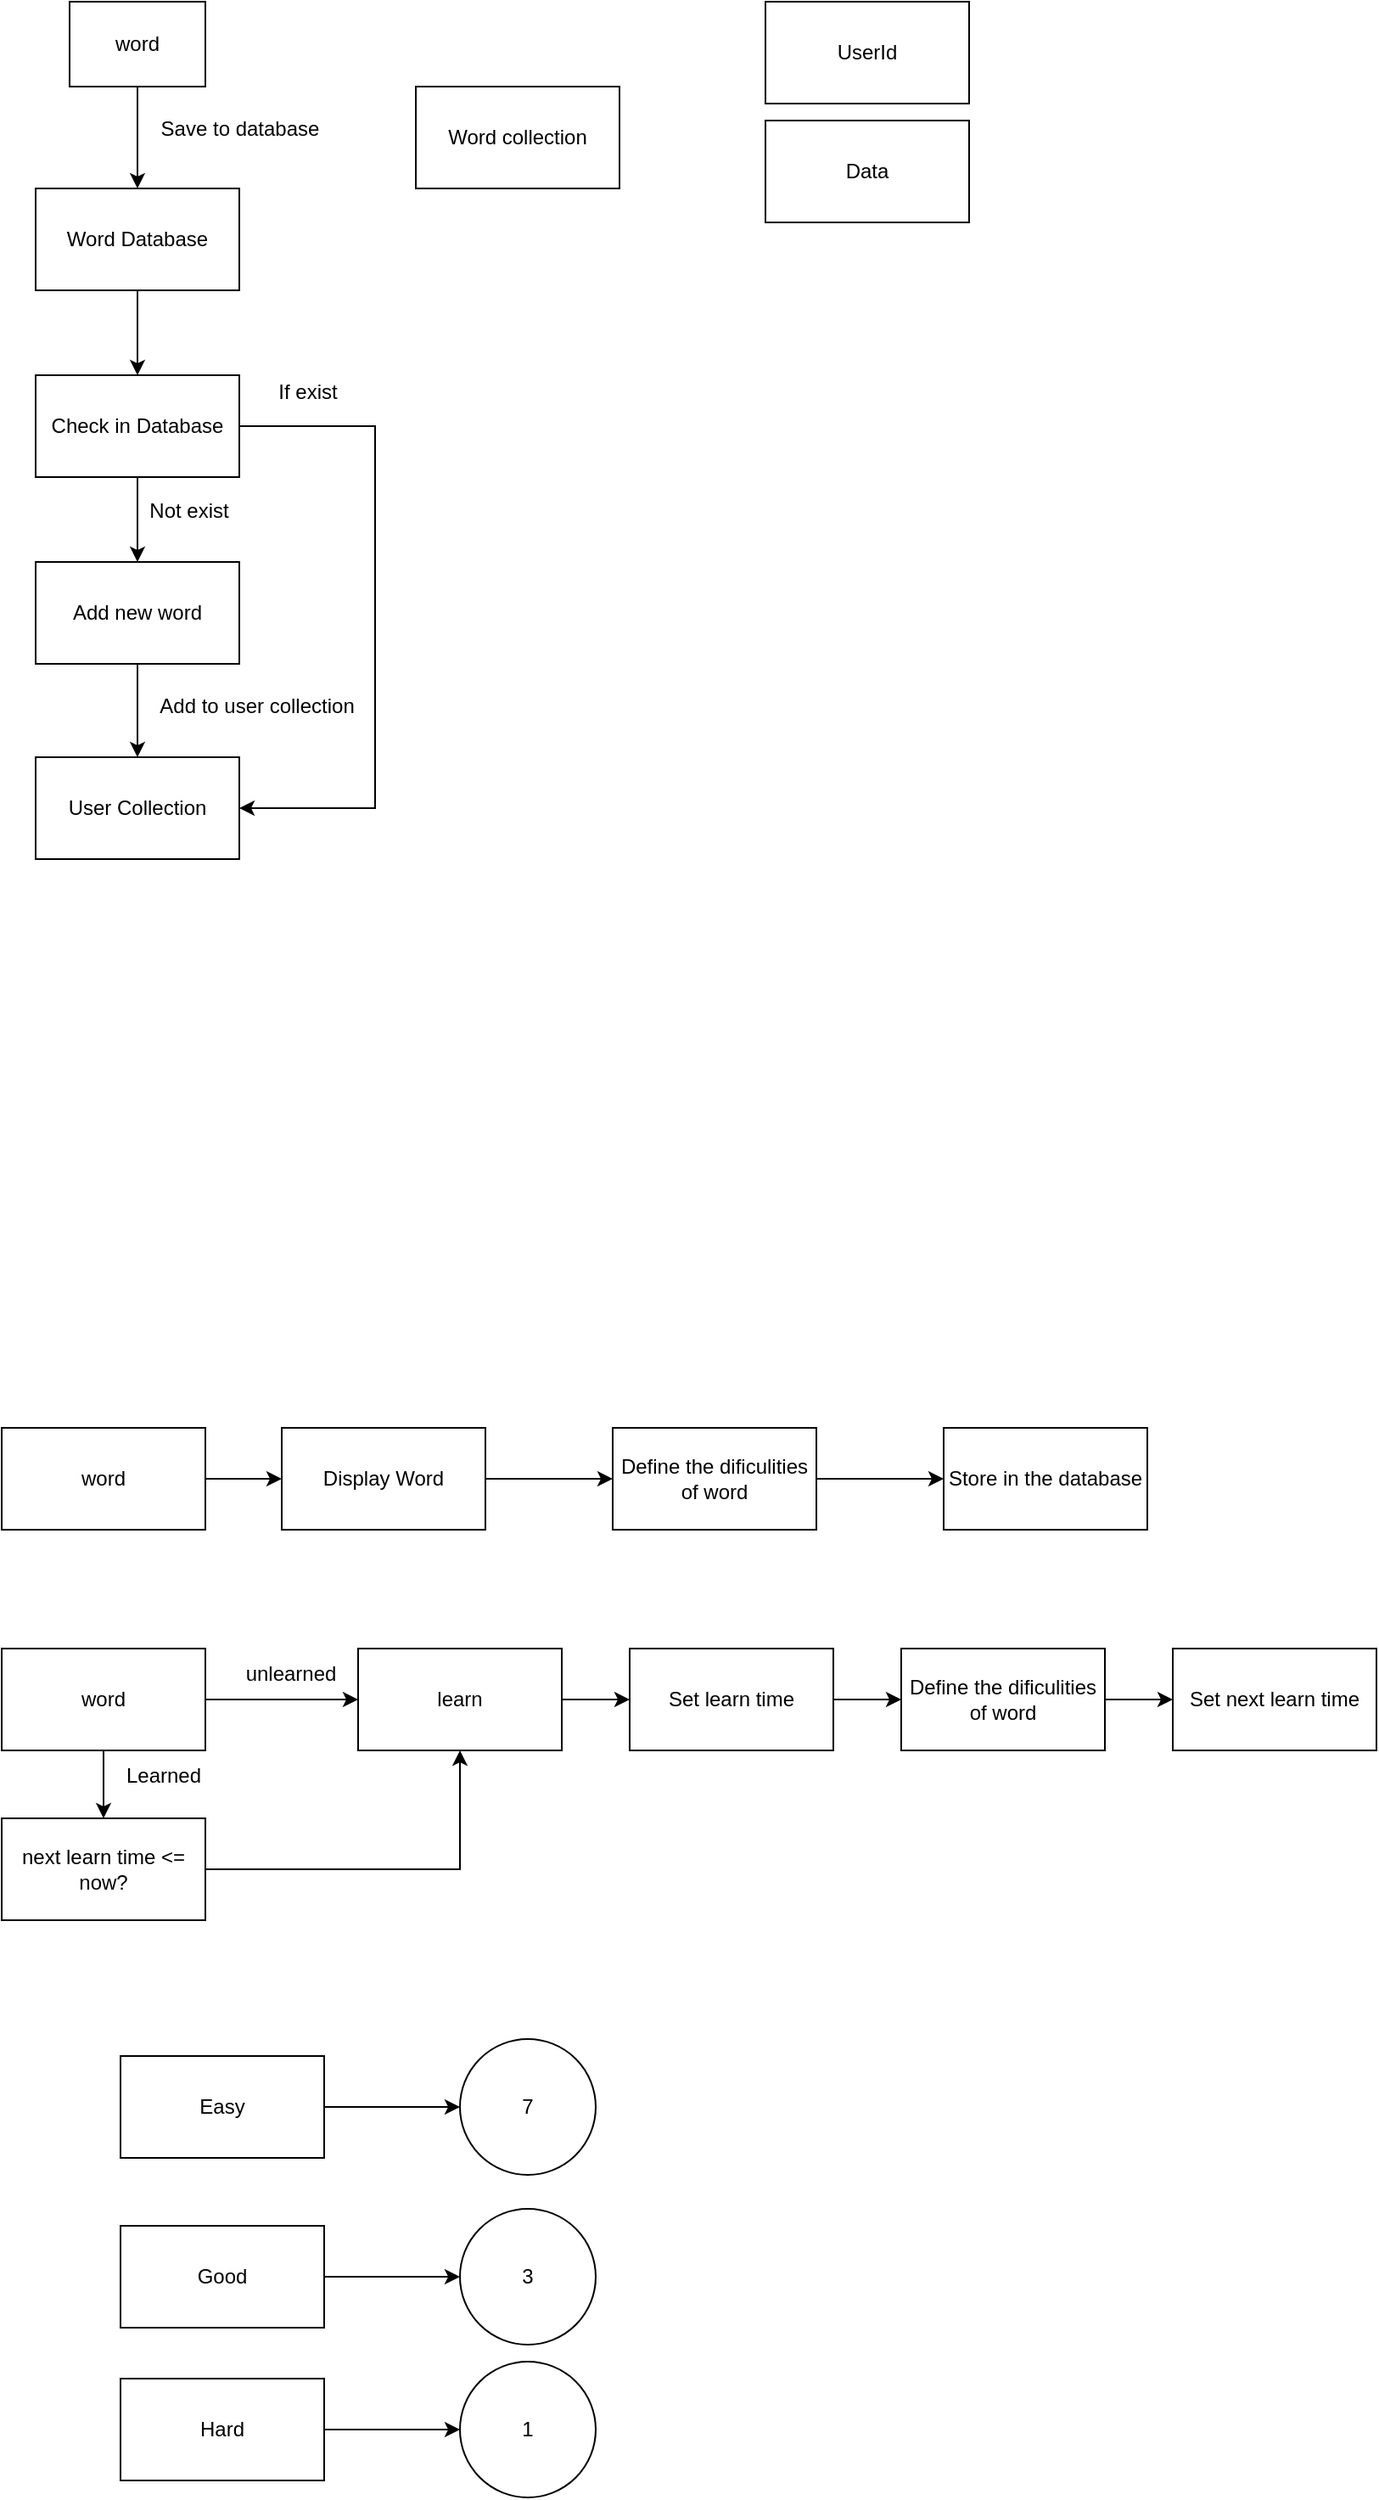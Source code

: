 <mxfile version="22.0.8" type="github" pages="4">
  <diagram name="Page-1" id="_IsQatfWnGMrp2kWF2f4">
    <mxGraphModel dx="1290" dy="574" grid="1" gridSize="10" guides="1" tooltips="1" connect="1" arrows="1" fold="1" page="1" pageScale="1" pageWidth="1169" pageHeight="827" math="0" shadow="0">
      <root>
        <mxCell id="0" />
        <mxCell id="1" parent="0" />
        <mxCell id="2_WCYK2gSx-UBwhWo8dz-3" style="edgeStyle=orthogonalEdgeStyle;rounded=0;orthogonalLoop=1;jettySize=auto;html=1;entryX=0.5;entryY=0;entryDx=0;entryDy=0;" parent="1" source="2_WCYK2gSx-UBwhWo8dz-1" target="2_WCYK2gSx-UBwhWo8dz-2" edge="1">
          <mxGeometry relative="1" as="geometry" />
        </mxCell>
        <mxCell id="2_WCYK2gSx-UBwhWo8dz-1" value="word" style="whiteSpace=wrap;html=1;" parent="1" vertex="1">
          <mxGeometry x="90" y="10" width="80" height="50" as="geometry" />
        </mxCell>
        <mxCell id="2_WCYK2gSx-UBwhWo8dz-11" style="edgeStyle=orthogonalEdgeStyle;rounded=0;orthogonalLoop=1;jettySize=auto;html=1;" parent="1" source="2_WCYK2gSx-UBwhWo8dz-2" target="2_WCYK2gSx-UBwhWo8dz-10" edge="1">
          <mxGeometry relative="1" as="geometry" />
        </mxCell>
        <mxCell id="2_WCYK2gSx-UBwhWo8dz-2" value="Word Database" style="whiteSpace=wrap;html=1;" parent="1" vertex="1">
          <mxGeometry x="70" y="120" width="120" height="60" as="geometry" />
        </mxCell>
        <mxCell id="2_WCYK2gSx-UBwhWo8dz-4" value="Save to database" style="text;html=1;align=center;verticalAlign=middle;resizable=0;points=[];autosize=1;strokeColor=none;fillColor=none;" parent="1" vertex="1">
          <mxGeometry x="130" y="70" width="120" height="30" as="geometry" />
        </mxCell>
        <mxCell id="2_WCYK2gSx-UBwhWo8dz-7" value="User Collection" style="whiteSpace=wrap;html=1;" parent="1" vertex="1">
          <mxGeometry x="70" y="455" width="120" height="60" as="geometry" />
        </mxCell>
        <mxCell id="2_WCYK2gSx-UBwhWo8dz-9" value="Add to user collection" style="text;html=1;align=center;verticalAlign=middle;resizable=0;points=[];autosize=1;strokeColor=none;fillColor=none;" parent="1" vertex="1">
          <mxGeometry x="130" y="410" width="140" height="30" as="geometry" />
        </mxCell>
        <mxCell id="2_WCYK2gSx-UBwhWo8dz-13" style="edgeStyle=orthogonalEdgeStyle;rounded=0;orthogonalLoop=1;jettySize=auto;html=1;" parent="1" source="2_WCYK2gSx-UBwhWo8dz-10" target="2_WCYK2gSx-UBwhWo8dz-12" edge="1">
          <mxGeometry relative="1" as="geometry" />
        </mxCell>
        <mxCell id="2_WCYK2gSx-UBwhWo8dz-15" style="edgeStyle=orthogonalEdgeStyle;rounded=0;orthogonalLoop=1;jettySize=auto;html=1;entryX=1;entryY=0.5;entryDx=0;entryDy=0;" parent="1" source="2_WCYK2gSx-UBwhWo8dz-10" target="2_WCYK2gSx-UBwhWo8dz-7" edge="1">
          <mxGeometry relative="1" as="geometry">
            <Array as="points">
              <mxPoint x="270" y="260" />
              <mxPoint x="270" y="485" />
            </Array>
          </mxGeometry>
        </mxCell>
        <mxCell id="2_WCYK2gSx-UBwhWo8dz-10" value="Check in Database" style="whiteSpace=wrap;html=1;" parent="1" vertex="1">
          <mxGeometry x="70" y="230" width="120" height="60" as="geometry" />
        </mxCell>
        <mxCell id="2_WCYK2gSx-UBwhWo8dz-14" style="edgeStyle=orthogonalEdgeStyle;rounded=0;orthogonalLoop=1;jettySize=auto;html=1;entryX=0.5;entryY=0;entryDx=0;entryDy=0;" parent="1" source="2_WCYK2gSx-UBwhWo8dz-12" target="2_WCYK2gSx-UBwhWo8dz-7" edge="1">
          <mxGeometry relative="1" as="geometry" />
        </mxCell>
        <mxCell id="2_WCYK2gSx-UBwhWo8dz-12" value="Add new word" style="whiteSpace=wrap;html=1;" parent="1" vertex="1">
          <mxGeometry x="70" y="340" width="120" height="60" as="geometry" />
        </mxCell>
        <mxCell id="2_WCYK2gSx-UBwhWo8dz-16" value="If exist" style="text;html=1;align=center;verticalAlign=middle;resizable=0;points=[];autosize=1;strokeColor=none;fillColor=none;" parent="1" vertex="1">
          <mxGeometry x="200" y="225" width="60" height="30" as="geometry" />
        </mxCell>
        <mxCell id="2_WCYK2gSx-UBwhWo8dz-17" value="Not exist" style="text;html=1;align=center;verticalAlign=middle;resizable=0;points=[];autosize=1;strokeColor=none;fillColor=none;" parent="1" vertex="1">
          <mxGeometry x="125" y="295" width="70" height="30" as="geometry" />
        </mxCell>
        <mxCell id="dqyHKI3BIf_3yYYBJ69w-1" value="Word collection" style="whiteSpace=wrap;html=1;" parent="1" vertex="1">
          <mxGeometry x="294" y="60" width="120" height="60" as="geometry" />
        </mxCell>
        <mxCell id="dqyHKI3BIf_3yYYBJ69w-2" value="UserId" style="whiteSpace=wrap;html=1;" parent="1" vertex="1">
          <mxGeometry x="500" y="10" width="120" height="60" as="geometry" />
        </mxCell>
        <mxCell id="dqyHKI3BIf_3yYYBJ69w-3" value="Data" style="whiteSpace=wrap;html=1;" parent="1" vertex="1">
          <mxGeometry x="500" y="80" width="120" height="60" as="geometry" />
        </mxCell>
        <mxCell id="7-ymFJoLidPNNKd2zizk-26" style="edgeStyle=orthogonalEdgeStyle;rounded=0;orthogonalLoop=1;jettySize=auto;html=1;entryX=0;entryY=0.5;entryDx=0;entryDy=0;" parent="1" source="7-ymFJoLidPNNKd2zizk-1" target="7-ymFJoLidPNNKd2zizk-2" edge="1">
          <mxGeometry relative="1" as="geometry" />
        </mxCell>
        <mxCell id="7-ymFJoLidPNNKd2zizk-1" value="Display Word" style="whiteSpace=wrap;html=1;" parent="1" vertex="1">
          <mxGeometry x="215" y="850" width="120" height="60" as="geometry" />
        </mxCell>
        <mxCell id="7-ymFJoLidPNNKd2zizk-27" style="edgeStyle=orthogonalEdgeStyle;rounded=0;orthogonalLoop=1;jettySize=auto;html=1;entryX=0;entryY=0.5;entryDx=0;entryDy=0;" parent="1" source="7-ymFJoLidPNNKd2zizk-2" target="7-ymFJoLidPNNKd2zizk-5" edge="1">
          <mxGeometry relative="1" as="geometry" />
        </mxCell>
        <mxCell id="7-ymFJoLidPNNKd2zizk-2" value="Define the dificulities of word" style="whiteSpace=wrap;html=1;" parent="1" vertex="1">
          <mxGeometry x="410" y="850" width="120" height="60" as="geometry" />
        </mxCell>
        <mxCell id="7-ymFJoLidPNNKd2zizk-5" value="Store in the database" style="whiteSpace=wrap;html=1;" parent="1" vertex="1">
          <mxGeometry x="605" y="850" width="120" height="60" as="geometry" />
        </mxCell>
        <mxCell id="7-ymFJoLidPNNKd2zizk-12" style="edgeStyle=orthogonalEdgeStyle;rounded=0;orthogonalLoop=1;jettySize=auto;html=1;" parent="1" source="7-ymFJoLidPNNKd2zizk-7" target="7-ymFJoLidPNNKd2zizk-8" edge="1">
          <mxGeometry relative="1" as="geometry" />
        </mxCell>
        <mxCell id="7-ymFJoLidPNNKd2zizk-21" style="edgeStyle=orthogonalEdgeStyle;rounded=0;orthogonalLoop=1;jettySize=auto;html=1;entryX=0.5;entryY=0;entryDx=0;entryDy=0;" parent="1" source="7-ymFJoLidPNNKd2zizk-7" target="7-ymFJoLidPNNKd2zizk-20" edge="1">
          <mxGeometry relative="1" as="geometry" />
        </mxCell>
        <mxCell id="7-ymFJoLidPNNKd2zizk-7" value="word" style="whiteSpace=wrap;html=1;" parent="1" vertex="1">
          <mxGeometry x="50" y="980" width="120" height="60" as="geometry" />
        </mxCell>
        <mxCell id="7-ymFJoLidPNNKd2zizk-11" style="edgeStyle=orthogonalEdgeStyle;rounded=0;orthogonalLoop=1;jettySize=auto;html=1;entryX=0;entryY=0.5;entryDx=0;entryDy=0;" parent="1" source="7-ymFJoLidPNNKd2zizk-8" target="7-ymFJoLidPNNKd2zizk-9" edge="1">
          <mxGeometry relative="1" as="geometry" />
        </mxCell>
        <mxCell id="7-ymFJoLidPNNKd2zizk-8" value="learn" style="whiteSpace=wrap;html=1;" parent="1" vertex="1">
          <mxGeometry x="260" y="980" width="120" height="60" as="geometry" />
        </mxCell>
        <mxCell id="7-ymFJoLidPNNKd2zizk-14" style="edgeStyle=orthogonalEdgeStyle;rounded=0;orthogonalLoop=1;jettySize=auto;html=1;entryX=0;entryY=0.5;entryDx=0;entryDy=0;" parent="1" source="7-ymFJoLidPNNKd2zizk-9" target="7-ymFJoLidPNNKd2zizk-13" edge="1">
          <mxGeometry relative="1" as="geometry" />
        </mxCell>
        <mxCell id="7-ymFJoLidPNNKd2zizk-9" value="Set learn time" style="whiteSpace=wrap;html=1;" parent="1" vertex="1">
          <mxGeometry x="420" y="980" width="120" height="60" as="geometry" />
        </mxCell>
        <mxCell id="7-ymFJoLidPNNKd2zizk-18" style="edgeStyle=orthogonalEdgeStyle;rounded=0;orthogonalLoop=1;jettySize=auto;html=1;exitX=1;exitY=0.5;exitDx=0;exitDy=0;entryX=0;entryY=0.5;entryDx=0;entryDy=0;" parent="1" source="7-ymFJoLidPNNKd2zizk-13" target="7-ymFJoLidPNNKd2zizk-16" edge="1">
          <mxGeometry relative="1" as="geometry" />
        </mxCell>
        <mxCell id="7-ymFJoLidPNNKd2zizk-13" value="Define the dificulities of word" style="whiteSpace=wrap;html=1;" parent="1" vertex="1">
          <mxGeometry x="580" y="980" width="120" height="60" as="geometry" />
        </mxCell>
        <mxCell id="7-ymFJoLidPNNKd2zizk-16" value="Set next learn time" style="whiteSpace=wrap;html=1;" parent="1" vertex="1">
          <mxGeometry x="740" y="980" width="120" height="60" as="geometry" />
        </mxCell>
        <mxCell id="7-ymFJoLidPNNKd2zizk-19" value="unlearned" style="text;html=1;align=center;verticalAlign=middle;resizable=0;points=[];autosize=1;strokeColor=none;fillColor=none;" parent="1" vertex="1">
          <mxGeometry x="180" y="980" width="80" height="30" as="geometry" />
        </mxCell>
        <mxCell id="7-ymFJoLidPNNKd2zizk-22" style="edgeStyle=orthogonalEdgeStyle;rounded=0;orthogonalLoop=1;jettySize=auto;html=1;entryX=0.5;entryY=1;entryDx=0;entryDy=0;" parent="1" source="7-ymFJoLidPNNKd2zizk-20" target="7-ymFJoLidPNNKd2zizk-8" edge="1">
          <mxGeometry relative="1" as="geometry" />
        </mxCell>
        <mxCell id="7-ymFJoLidPNNKd2zizk-20" value="next learn time &amp;lt;= now?" style="whiteSpace=wrap;html=1;" parent="1" vertex="1">
          <mxGeometry x="50" y="1080" width="120" height="60" as="geometry" />
        </mxCell>
        <mxCell id="7-ymFJoLidPNNKd2zizk-23" value="Learned" style="text;html=1;align=center;verticalAlign=middle;resizable=0;points=[];autosize=1;strokeColor=none;fillColor=none;" parent="1" vertex="1">
          <mxGeometry x="110" y="1040" width="70" height="30" as="geometry" />
        </mxCell>
        <mxCell id="7-ymFJoLidPNNKd2zizk-25" style="edgeStyle=orthogonalEdgeStyle;rounded=0;orthogonalLoop=1;jettySize=auto;html=1;entryX=0;entryY=0.5;entryDx=0;entryDy=0;" parent="1" source="7-ymFJoLidPNNKd2zizk-24" target="7-ymFJoLidPNNKd2zizk-1" edge="1">
          <mxGeometry relative="1" as="geometry" />
        </mxCell>
        <mxCell id="7-ymFJoLidPNNKd2zizk-24" value="word" style="whiteSpace=wrap;html=1;" parent="1" vertex="1">
          <mxGeometry x="50" y="850" width="120" height="60" as="geometry" />
        </mxCell>
        <mxCell id="D-Qgt-p3XkJn-uosBdfw-4" style="edgeStyle=orthogonalEdgeStyle;rounded=0;orthogonalLoop=1;jettySize=auto;html=1;exitX=1;exitY=0.5;exitDx=0;exitDy=0;entryX=0;entryY=0.5;entryDx=0;entryDy=0;" parent="1" source="D-Qgt-p3XkJn-uosBdfw-1" target="D-Qgt-p3XkJn-uosBdfw-3" edge="1">
          <mxGeometry relative="1" as="geometry" />
        </mxCell>
        <mxCell id="D-Qgt-p3XkJn-uosBdfw-1" value="Easy" style="whiteSpace=wrap;html=1;" parent="1" vertex="1">
          <mxGeometry x="120" y="1220" width="120" height="60" as="geometry" />
        </mxCell>
        <mxCell id="D-Qgt-p3XkJn-uosBdfw-3" value="7" style="ellipse;whiteSpace=wrap;html=1;" parent="1" vertex="1">
          <mxGeometry x="320" y="1210" width="80" height="80" as="geometry" />
        </mxCell>
        <mxCell id="D-Qgt-p3XkJn-uosBdfw-5" style="edgeStyle=orthogonalEdgeStyle;rounded=0;orthogonalLoop=1;jettySize=auto;html=1;exitX=1;exitY=0.5;exitDx=0;exitDy=0;entryX=0;entryY=0.5;entryDx=0;entryDy=0;" parent="1" source="D-Qgt-p3XkJn-uosBdfw-6" target="D-Qgt-p3XkJn-uosBdfw-7" edge="1">
          <mxGeometry relative="1" as="geometry" />
        </mxCell>
        <mxCell id="D-Qgt-p3XkJn-uosBdfw-6" value="Good" style="whiteSpace=wrap;html=1;" parent="1" vertex="1">
          <mxGeometry x="120" y="1320" width="120" height="60" as="geometry" />
        </mxCell>
        <mxCell id="D-Qgt-p3XkJn-uosBdfw-7" value="3" style="ellipse;whiteSpace=wrap;html=1;" parent="1" vertex="1">
          <mxGeometry x="320" y="1310" width="80" height="80" as="geometry" />
        </mxCell>
        <mxCell id="D-Qgt-p3XkJn-uosBdfw-8" style="edgeStyle=orthogonalEdgeStyle;rounded=0;orthogonalLoop=1;jettySize=auto;html=1;exitX=1;exitY=0.5;exitDx=0;exitDy=0;entryX=0;entryY=0.5;entryDx=0;entryDy=0;" parent="1" source="D-Qgt-p3XkJn-uosBdfw-9" target="D-Qgt-p3XkJn-uosBdfw-10" edge="1">
          <mxGeometry relative="1" as="geometry" />
        </mxCell>
        <mxCell id="D-Qgt-p3XkJn-uosBdfw-9" value="Hard" style="whiteSpace=wrap;html=1;" parent="1" vertex="1">
          <mxGeometry x="120" y="1410" width="120" height="60" as="geometry" />
        </mxCell>
        <mxCell id="D-Qgt-p3XkJn-uosBdfw-10" value="1" style="ellipse;whiteSpace=wrap;html=1;" parent="1" vertex="1">
          <mxGeometry x="320" y="1400" width="80" height="80" as="geometry" />
        </mxCell>
      </root>
    </mxGraphModel>
  </diagram>
  <diagram id="-ehekQviLbZBWNflAdga" name="Page-2">
    <mxGraphModel dx="1290" dy="574" grid="1" gridSize="10" guides="1" tooltips="1" connect="1" arrows="1" fold="1" page="1" pageScale="1" pageWidth="1169" pageHeight="827" math="0" shadow="0">
      <root>
        <mxCell id="0" />
        <mxCell id="1" parent="0" />
        <mxCell id="PCrl_kTduRCKMKNUxZH_-3" style="edgeStyle=orthogonalEdgeStyle;rounded=0;orthogonalLoop=1;jettySize=auto;html=1;entryX=0;entryY=0.5;entryDx=0;entryDy=0;" edge="1" parent="1" source="PCrl_kTduRCKMKNUxZH_-1" target="PCrl_kTduRCKMKNUxZH_-2">
          <mxGeometry relative="1" as="geometry" />
        </mxCell>
        <mxCell id="PCrl_kTduRCKMKNUxZH_-1" value="Learning" style="rounded=0;whiteSpace=wrap;html=1;" vertex="1" parent="1">
          <mxGeometry x="120" y="110" width="120" height="60" as="geometry" />
        </mxCell>
        <mxCell id="PCrl_kTduRCKMKNUxZH_-2" value="Count&amp;gt;=0" style="whiteSpace=wrap;html=1;" vertex="1" parent="1">
          <mxGeometry x="310" y="110" width="120" height="60" as="geometry" />
        </mxCell>
        <mxCell id="PCrl_kTduRCKMKNUxZH_-4" value="Unlearned" style="whiteSpace=wrap;html=1;" vertex="1" parent="1">
          <mxGeometry x="120" y="210" width="120" height="60" as="geometry" />
        </mxCell>
        <mxCell id="PCrl_kTduRCKMKNUxZH_-5" style="edgeStyle=orthogonalEdgeStyle;rounded=0;orthogonalLoop=1;jettySize=auto;html=1;entryX=0;entryY=0.5;entryDx=0;entryDy=0;" edge="1" parent="1" target="PCrl_kTduRCKMKNUxZH_-6">
          <mxGeometry relative="1" as="geometry">
            <mxPoint x="240" y="240" as="sourcePoint" />
          </mxGeometry>
        </mxCell>
        <mxCell id="PCrl_kTduRCKMKNUxZH_-6" value="Count=-1" style="whiteSpace=wrap;html=1;" vertex="1" parent="1">
          <mxGeometry x="310" y="210" width="120" height="60" as="geometry" />
        </mxCell>
        <mxCell id="PCrl_kTduRCKMKNUxZH_-8" value="Unlearned" style="whiteSpace=wrap;html=1;" vertex="1" parent="1">
          <mxGeometry x="120" y="300" width="120" height="60" as="geometry" />
        </mxCell>
        <mxCell id="PCrl_kTduRCKMKNUxZH_-9" style="edgeStyle=orthogonalEdgeStyle;rounded=0;orthogonalLoop=1;jettySize=auto;html=1;entryX=0;entryY=0.5;entryDx=0;entryDy=0;" edge="1" parent="1" target="PCrl_kTduRCKMKNUxZH_-10">
          <mxGeometry relative="1" as="geometry">
            <mxPoint x="240" y="330" as="sourcePoint" />
          </mxGeometry>
        </mxCell>
        <mxCell id="PCrl_kTduRCKMKNUxZH_-10" value="Count&amp;gt;=50" style="whiteSpace=wrap;html=1;" vertex="1" parent="1">
          <mxGeometry x="310" y="300" width="120" height="60" as="geometry" />
        </mxCell>
      </root>
    </mxGraphModel>
  </diagram>
  <diagram id="QXirzguCiZyk52lbdK4g" name="Spaced Repition">
    <mxGraphModel dx="1290" dy="574" grid="1" gridSize="10" guides="1" tooltips="1" connect="1" arrows="1" fold="1" page="1" pageScale="1" pageWidth="1169" pageHeight="827" math="0" shadow="0">
      <root>
        <mxCell id="0" />
        <mxCell id="1" parent="0" />
        <mxCell id="Ak378IiIzt5pJZkoXUmA-9" style="edgeStyle=orthogonalEdgeStyle;rounded=0;orthogonalLoop=1;jettySize=auto;html=1;" parent="1" source="Ak378IiIzt5pJZkoXUmA-1" edge="1">
          <mxGeometry relative="1" as="geometry">
            <mxPoint x="220" y="330" as="targetPoint" />
          </mxGeometry>
        </mxCell>
        <mxCell id="Ak378IiIzt5pJZkoXUmA-1" value="Box 1" style="whiteSpace=wrap;html=1;" parent="1" vertex="1">
          <mxGeometry x="160" y="100" width="120" height="60" as="geometry" />
        </mxCell>
        <mxCell id="Ak378IiIzt5pJZkoXUmA-10" style="edgeStyle=orthogonalEdgeStyle;rounded=0;orthogonalLoop=1;jettySize=auto;html=1;" parent="1" source="Ak378IiIzt5pJZkoXUmA-2" edge="1">
          <mxGeometry relative="1" as="geometry">
            <mxPoint x="390" y="320" as="targetPoint" />
          </mxGeometry>
        </mxCell>
        <mxCell id="Ak378IiIzt5pJZkoXUmA-2" value="Box 2" style="whiteSpace=wrap;html=1;" parent="1" vertex="1">
          <mxGeometry x="330" y="100" width="120" height="60" as="geometry" />
        </mxCell>
        <mxCell id="Ak378IiIzt5pJZkoXUmA-11" style="edgeStyle=orthogonalEdgeStyle;rounded=0;orthogonalLoop=1;jettySize=auto;html=1;" parent="1" source="Ak378IiIzt5pJZkoXUmA-3" edge="1">
          <mxGeometry relative="1" as="geometry">
            <mxPoint x="570" y="330" as="targetPoint" />
          </mxGeometry>
        </mxCell>
        <mxCell id="Ak378IiIzt5pJZkoXUmA-3" value="Box 3" style="whiteSpace=wrap;html=1;" parent="1" vertex="1">
          <mxGeometry x="510" y="100" width="120" height="60" as="geometry" />
        </mxCell>
        <mxCell id="Ak378IiIzt5pJZkoXUmA-12" style="edgeStyle=orthogonalEdgeStyle;rounded=0;orthogonalLoop=1;jettySize=auto;html=1;" parent="1" source="Ak378IiIzt5pJZkoXUmA-4" edge="1">
          <mxGeometry relative="1" as="geometry">
            <mxPoint x="730" y="320" as="targetPoint" />
          </mxGeometry>
        </mxCell>
        <mxCell id="Ak378IiIzt5pJZkoXUmA-4" value="Box 4" style="whiteSpace=wrap;html=1;" parent="1" vertex="1">
          <mxGeometry x="670" y="100" width="120" height="60" as="geometry" />
        </mxCell>
        <mxCell id="Ak378IiIzt5pJZkoXUmA-13" style="edgeStyle=orthogonalEdgeStyle;rounded=0;orthogonalLoop=1;jettySize=auto;html=1;" parent="1" source="Ak378IiIzt5pJZkoXUmA-5" edge="1">
          <mxGeometry relative="1" as="geometry">
            <mxPoint x="900" y="320" as="targetPoint" />
          </mxGeometry>
        </mxCell>
        <mxCell id="Ak378IiIzt5pJZkoXUmA-5" value="Box 5" style="whiteSpace=wrap;html=1;" parent="1" vertex="1">
          <mxGeometry x="840" y="100" width="120" height="60" as="geometry" />
        </mxCell>
        <mxCell id="Ak378IiIzt5pJZkoXUmA-7" value="MỖI NGÀY HỌC 50 TỪ" style="text;html=1;align=center;verticalAlign=middle;resizable=0;points=[];autosize=1;strokeColor=none;fillColor=none;" parent="1" vertex="1">
          <mxGeometry x="1000" y="290" width="150" height="30" as="geometry" />
        </mxCell>
        <mxCell id="Ak378IiIzt5pJZkoXUmA-8" value="Study Period" style="whiteSpace=wrap;html=1;" parent="1" vertex="1">
          <mxGeometry x="160" y="340" width="800" height="60" as="geometry" />
        </mxCell>
        <mxCell id="U40NolCo_Y2Oduhh8gg2-1" value="Thời gian học lại: &lt;br&gt;1 ngày" style="whiteSpace=wrap;html=1;" vertex="1" parent="1">
          <mxGeometry x="161" y="5" width="120" height="60" as="geometry" />
        </mxCell>
        <mxCell id="U40NolCo_Y2Oduhh8gg2-2" value="Thời gian học lại: &lt;br&gt;1 ngày" style="whiteSpace=wrap;html=1;" vertex="1" parent="1">
          <mxGeometry x="329" y="5" width="120" height="60" as="geometry" />
        </mxCell>
      </root>
    </mxGraphModel>
  </diagram>
  <diagram id="Dk0p8LZTcSprxjm9Xso6" name="1 turn học">
    <mxGraphModel dx="1290" dy="574" grid="1" gridSize="10" guides="1" tooltips="1" connect="1" arrows="1" fold="1" page="1" pageScale="1" pageWidth="1654" pageHeight="1169" math="0" shadow="0">
      <root>
        <mxCell id="0" />
        <mxCell id="1" parent="0" />
        <mxCell id="2UvZuGIFM8DVxviula3p-21" value="" style="edgeStyle=orthogonalEdgeStyle;rounded=0;orthogonalLoop=1;jettySize=auto;html=1;" parent="1" source="2UvZuGIFM8DVxviula3p-1" target="2UvZuGIFM8DVxviula3p-4" edge="1">
          <mxGeometry relative="1" as="geometry" />
        </mxCell>
        <mxCell id="2UvZuGIFM8DVxviula3p-22" style="edgeStyle=orthogonalEdgeStyle;rounded=0;orthogonalLoop=1;jettySize=auto;html=1;entryX=0;entryY=0.5;entryDx=0;entryDy=0;" parent="1" source="2UvZuGIFM8DVxviula3p-1" target="2UvZuGIFM8DVxviula3p-2" edge="1">
          <mxGeometry relative="1" as="geometry">
            <mxPoint x="160" y="395" as="targetPoint" />
          </mxGeometry>
        </mxCell>
        <mxCell id="2UvZuGIFM8DVxviula3p-23" style="edgeStyle=orthogonalEdgeStyle;rounded=0;orthogonalLoop=1;jettySize=auto;html=1;entryX=0;entryY=0.5;entryDx=0;entryDy=0;" parent="1" source="2UvZuGIFM8DVxviula3p-1" target="2UvZuGIFM8DVxviula3p-3" edge="1">
          <mxGeometry relative="1" as="geometry" />
        </mxCell>
        <mxCell id="2UvZuGIFM8DVxviula3p-24" style="edgeStyle=orthogonalEdgeStyle;rounded=0;orthogonalLoop=1;jettySize=auto;html=1;entryX=0;entryY=0.5;entryDx=0;entryDy=0;" parent="1" source="2UvZuGIFM8DVxviula3p-1" target="2UvZuGIFM8DVxviula3p-5" edge="1">
          <mxGeometry relative="1" as="geometry" />
        </mxCell>
        <mxCell id="2UvZuGIFM8DVxviula3p-1" value="Flash card" style="whiteSpace=wrap;html=1;" parent="1" vertex="1">
          <mxGeometry x="30" y="375" width="120" height="60" as="geometry" />
        </mxCell>
        <mxCell id="2UvZuGIFM8DVxviula3p-39" style="edgeStyle=orthogonalEdgeStyle;rounded=0;orthogonalLoop=1;jettySize=auto;html=1;entryX=0;entryY=0.5;entryDx=0;entryDy=0;" parent="1" source="2UvZuGIFM8DVxviula3p-2" target="2UvZuGIFM8DVxviula3p-34" edge="1">
          <mxGeometry relative="1" as="geometry" />
        </mxCell>
        <mxCell id="2UvZuGIFM8DVxviula3p-2" value="Dễ" style="whiteSpace=wrap;html=1;" parent="1" vertex="1">
          <mxGeometry x="240" y="205" width="120" height="60" as="geometry" />
        </mxCell>
        <mxCell id="2UvZuGIFM8DVxviula3p-48" style="edgeStyle=orthogonalEdgeStyle;rounded=0;orthogonalLoop=1;jettySize=auto;html=1;entryX=0;entryY=0.5;entryDx=0;entryDy=0;" parent="1" source="2UvZuGIFM8DVxviula3p-3" target="2UvZuGIFM8DVxviula3p-45" edge="1">
          <mxGeometry relative="1" as="geometry" />
        </mxCell>
        <mxCell id="2UvZuGIFM8DVxviula3p-3" value="Vừa" style="whiteSpace=wrap;html=1;" parent="1" vertex="1">
          <mxGeometry x="240" y="285" width="120" height="60" as="geometry" />
        </mxCell>
        <mxCell id="2UvZuGIFM8DVxviula3p-40" style="edgeStyle=orthogonalEdgeStyle;rounded=0;orthogonalLoop=1;jettySize=auto;html=1;" parent="1" source="2UvZuGIFM8DVxviula3p-4" edge="1">
          <mxGeometry relative="1" as="geometry">
            <mxPoint x="520" y="405" as="targetPoint" />
          </mxGeometry>
        </mxCell>
        <mxCell id="2UvZuGIFM8DVxviula3p-4" value="Khó" style="whiteSpace=wrap;html=1;" parent="1" vertex="1">
          <mxGeometry x="240" y="375" width="120" height="60" as="geometry" />
        </mxCell>
        <mxCell id="2UvZuGIFM8DVxviula3p-41" style="edgeStyle=orthogonalEdgeStyle;rounded=0;orthogonalLoop=1;jettySize=auto;html=1;" parent="1" source="2UvZuGIFM8DVxviula3p-5" edge="1">
          <mxGeometry relative="1" as="geometry">
            <mxPoint x="300" y="575" as="targetPoint" />
          </mxGeometry>
        </mxCell>
        <mxCell id="2UvZuGIFM8DVxviula3p-5" value="Học lại" style="whiteSpace=wrap;html=1;" parent="1" vertex="1">
          <mxGeometry x="240" y="465" width="120" height="60" as="geometry" />
        </mxCell>
        <mxCell id="2UvZuGIFM8DVxviula3p-55" style="edgeStyle=orthogonalEdgeStyle;rounded=0;orthogonalLoop=1;jettySize=auto;html=1;entryX=0.5;entryY=0;entryDx=0;entryDy=0;" parent="1" source="2UvZuGIFM8DVxviula3p-34" target="2UvZuGIFM8DVxviula3p-54" edge="1">
          <mxGeometry relative="1" as="geometry" />
        </mxCell>
        <mxCell id="2UvZuGIFM8DVxviula3p-34" value="Chọn đáp án đúng" style="whiteSpace=wrap;html=1;" parent="1" vertex="1">
          <mxGeometry x="460" y="205" width="120" height="60" as="geometry" />
        </mxCell>
        <mxCell id="2UvZuGIFM8DVxviula3p-49" style="edgeStyle=orthogonalEdgeStyle;rounded=0;orthogonalLoop=1;jettySize=auto;html=1;entryX=0.5;entryY=1;entryDx=0;entryDy=0;" parent="1" source="2UvZuGIFM8DVxviula3p-43" target="2UvZuGIFM8DVxviula3p-1" edge="1">
          <mxGeometry relative="1" as="geometry">
            <mxPoint x="80" y="575" as="targetPoint" />
            <Array as="points">
              <mxPoint x="690" y="575" />
              <mxPoint x="90" y="575" />
            </Array>
          </mxGeometry>
        </mxCell>
        <mxCell id="2UvZuGIFM8DVxviula3p-53" style="edgeStyle=orthogonalEdgeStyle;rounded=0;orthogonalLoop=1;jettySize=auto;html=1;" parent="1" source="2UvZuGIFM8DVxviula3p-43" edge="1">
          <mxGeometry relative="1" as="geometry">
            <mxPoint x="830" y="315" as="targetPoint" />
          </mxGeometry>
        </mxCell>
        <mxCell id="2UvZuGIFM8DVxviula3p-43" value="Nghe và điền từ" style="whiteSpace=wrap;html=1;" parent="1" vertex="1">
          <mxGeometry x="630" y="285" width="120" height="60" as="geometry" />
        </mxCell>
        <mxCell id="2UvZuGIFM8DVxviula3p-47" style="edgeStyle=orthogonalEdgeStyle;rounded=0;orthogonalLoop=1;jettySize=auto;html=1;entryX=0;entryY=0.5;entryDx=0;entryDy=0;" parent="1" source="2UvZuGIFM8DVxviula3p-45" target="2UvZuGIFM8DVxviula3p-43" edge="1">
          <mxGeometry relative="1" as="geometry" />
        </mxCell>
        <mxCell id="2UvZuGIFM8DVxviula3p-52" style="edgeStyle=orthogonalEdgeStyle;rounded=0;orthogonalLoop=1;jettySize=auto;html=1;exitX=0.5;exitY=1;exitDx=0;exitDy=0;" parent="1" source="2UvZuGIFM8DVxviula3p-45" edge="1">
          <mxGeometry relative="1" as="geometry">
            <mxPoint x="520" y="575" as="targetPoint" />
          </mxGeometry>
        </mxCell>
        <mxCell id="2UvZuGIFM8DVxviula3p-45" value="Chọn đáp án đúng" style="whiteSpace=wrap;html=1;" parent="1" vertex="1">
          <mxGeometry x="460" y="285" width="120" height="60" as="geometry" />
        </mxCell>
        <mxCell id="2UvZuGIFM8DVxviula3p-54" value="Next level" style="whiteSpace=wrap;html=1;" parent="1" vertex="1">
          <mxGeometry x="820" y="285" width="120" height="60" as="geometry" />
        </mxCell>
        <mxCell id="2UvZuGIFM8DVxviula3p-56" value="" style="endArrow=none;html=1;rounded=0;entryX=0.5;entryY=1;entryDx=0;entryDy=0;exitX=0.5;exitY=0;exitDx=0;exitDy=0;" parent="1" source="2UvZuGIFM8DVxviula3p-45" target="2UvZuGIFM8DVxviula3p-34" edge="1">
          <mxGeometry width="50" height="50" relative="1" as="geometry">
            <mxPoint x="430" y="415" as="sourcePoint" />
            <mxPoint x="480" y="365" as="targetPoint" />
          </mxGeometry>
        </mxCell>
        <mxCell id="vzeZdDnfABKuRmS5j8az-6" style="edgeStyle=orthogonalEdgeStyle;rounded=0;orthogonalLoop=1;jettySize=auto;html=1;" parent="1" source="vzeZdDnfABKuRmS5j8az-1" target="vzeZdDnfABKuRmS5j8az-2" edge="1">
          <mxGeometry relative="1" as="geometry" />
        </mxCell>
        <mxCell id="vzeZdDnfABKuRmS5j8az-9" style="edgeStyle=orthogonalEdgeStyle;rounded=0;orthogonalLoop=1;jettySize=auto;html=1;" parent="1" source="vzeZdDnfABKuRmS5j8az-1" edge="1">
          <mxGeometry relative="1" as="geometry">
            <mxPoint x="300" y="200" as="targetPoint" />
          </mxGeometry>
        </mxCell>
        <mxCell id="vzeZdDnfABKuRmS5j8az-1" value="test 1" style="whiteSpace=wrap;html=1;" parent="1" vertex="1">
          <mxGeometry x="240" y="70" width="120" height="60" as="geometry" />
        </mxCell>
        <mxCell id="vzeZdDnfABKuRmS5j8az-7" style="edgeStyle=orthogonalEdgeStyle;rounded=0;orthogonalLoop=1;jettySize=auto;html=1;entryX=0;entryY=0.5;entryDx=0;entryDy=0;" parent="1" source="vzeZdDnfABKuRmS5j8az-2" target="vzeZdDnfABKuRmS5j8az-3" edge="1">
          <mxGeometry relative="1" as="geometry" />
        </mxCell>
        <mxCell id="vzeZdDnfABKuRmS5j8az-10" style="edgeStyle=orthogonalEdgeStyle;rounded=0;orthogonalLoop=1;jettySize=auto;html=1;" parent="1" source="vzeZdDnfABKuRmS5j8az-2" edge="1">
          <mxGeometry relative="1" as="geometry">
            <mxPoint x="520" y="200" as="targetPoint" />
          </mxGeometry>
        </mxCell>
        <mxCell id="vzeZdDnfABKuRmS5j8az-2" value="test 2" style="whiteSpace=wrap;html=1;" parent="1" vertex="1">
          <mxGeometry x="460" y="70" width="120" height="60" as="geometry" />
        </mxCell>
        <mxCell id="vzeZdDnfABKuRmS5j8az-11" style="edgeStyle=orthogonalEdgeStyle;rounded=0;orthogonalLoop=1;jettySize=auto;html=1;entryX=0.5;entryY=0;entryDx=0;entryDy=0;" parent="1" source="vzeZdDnfABKuRmS5j8az-3" target="2UvZuGIFM8DVxviula3p-43" edge="1">
          <mxGeometry relative="1" as="geometry" />
        </mxCell>
        <mxCell id="vzeZdDnfABKuRmS5j8az-3" value="test 3" style="whiteSpace=wrap;html=1;" parent="1" vertex="1">
          <mxGeometry x="630" y="70" width="120" height="60" as="geometry" />
        </mxCell>
        <mxCell id="vzeZdDnfABKuRmS5j8az-5" style="edgeStyle=orthogonalEdgeStyle;rounded=0;orthogonalLoop=1;jettySize=auto;html=1;entryX=0;entryY=0.5;entryDx=0;entryDy=0;" parent="1" source="vzeZdDnfABKuRmS5j8az-4" target="vzeZdDnfABKuRmS5j8az-1" edge="1">
          <mxGeometry relative="1" as="geometry" />
        </mxCell>
        <mxCell id="vzeZdDnfABKuRmS5j8az-4" value="Word" style="whiteSpace=wrap;html=1;" parent="1" vertex="1">
          <mxGeometry x="40" y="70" width="120" height="60" as="geometry" />
        </mxCell>
        <mxCell id="vzeZdDnfABKuRmS5j8az-8" value="Test nào failed thì quay về test 1" style="text;html=1;align=center;verticalAlign=middle;resizable=0;points=[];autosize=1;strokeColor=none;fillColor=none;" parent="1" vertex="1">
          <mxGeometry x="790" y="85" width="200" height="30" as="geometry" />
        </mxCell>
        <mxCell id="cMtoO58sf5XyJVyWokil-6" style="edgeStyle=orthogonalEdgeStyle;rounded=0;orthogonalLoop=1;jettySize=auto;html=1;entryX=0.5;entryY=0;entryDx=0;entryDy=0;" parent="1" source="cMtoO58sf5XyJVyWokil-1" target="cMtoO58sf5XyJVyWokil-5" edge="1">
          <mxGeometry relative="1" as="geometry" />
        </mxCell>
        <mxCell id="cMtoO58sf5XyJVyWokil-22" style="edgeStyle=orthogonalEdgeStyle;rounded=0;orthogonalLoop=1;jettySize=auto;html=1;entryX=0.007;entryY=0.1;entryDx=0;entryDy=0;entryPerimeter=0;" parent="1" source="cMtoO58sf5XyJVyWokil-1" target="cMtoO58sf5XyJVyWokil-8" edge="1">
          <mxGeometry relative="1" as="geometry" />
        </mxCell>
        <mxCell id="cMtoO58sf5XyJVyWokil-1" value="Khởi tạo giá trị ban đầu index=0" style="whiteSpace=wrap;html=1;" parent="1" vertex="1">
          <mxGeometry x="170" y="700" width="120" height="60" as="geometry" />
        </mxCell>
        <mxCell id="cMtoO58sf5XyJVyWokil-4" value="Nếu box=1" style="text;html=1;align=center;verticalAlign=middle;resizable=0;points=[];autosize=1;strokeColor=none;fillColor=none;" parent="1" vertex="1">
          <mxGeometry x="300" y="700" width="80" height="30" as="geometry" />
        </mxCell>
        <mxCell id="cMtoO58sf5XyJVyWokil-17" style="edgeStyle=orthogonalEdgeStyle;rounded=0;orthogonalLoop=1;jettySize=auto;html=1;entryX=0.5;entryY=0;entryDx=0;entryDy=0;" parent="1" source="cMtoO58sf5XyJVyWokil-5" target="cMtoO58sf5XyJVyWokil-16" edge="1">
          <mxGeometry relative="1" as="geometry" />
        </mxCell>
        <mxCell id="cMtoO58sf5XyJVyWokil-24" style="edgeStyle=orthogonalEdgeStyle;rounded=0;orthogonalLoop=1;jettySize=auto;html=1;entryX=0;entryY=0.41;entryDx=0;entryDy=0;entryPerimeter=0;" parent="1" edge="1">
          <mxGeometry relative="1" as="geometry">
            <mxPoint x="290" y="850" as="sourcePoint" />
            <mxPoint x="690" y="850" as="targetPoint" />
          </mxGeometry>
        </mxCell>
        <mxCell id="cMtoO58sf5XyJVyWokil-5" value="Tìm index mới có box=1 và giá trị khác với giá trị trước đó" style="whiteSpace=wrap;html=1;" parent="1" vertex="1">
          <mxGeometry x="170" y="830" width="120" height="110" as="geometry" />
        </mxCell>
        <mxCell id="cMtoO58sf5XyJVyWokil-7" value="Nếu box &amp;gt;1" style="text;html=1;align=center;verticalAlign=middle;resizable=0;points=[];autosize=1;strokeColor=none;fillColor=none;" parent="1" vertex="1">
          <mxGeometry x="220" y="780" width="90" height="30" as="geometry" />
        </mxCell>
        <mxCell id="cMtoO58sf5XyJVyWokil-37" style="edgeStyle=orthogonalEdgeStyle;rounded=0;orthogonalLoop=1;jettySize=auto;html=1;entryX=0;entryY=0.5;entryDx=0;entryDy=0;" parent="1" source="cMtoO58sf5XyJVyWokil-8" target="cMtoO58sf5XyJVyWokil-35" edge="1">
          <mxGeometry relative="1" as="geometry" />
        </mxCell>
        <mxCell id="cMtoO58sf5XyJVyWokil-8" value="Bắt người dùng thực hiện các test" style="whiteSpace=wrap;html=1;" parent="1" vertex="1">
          <mxGeometry x="689" y="680" width="120" height="500" as="geometry" />
        </mxCell>
        <mxCell id="cMtoO58sf5XyJVyWokil-11" value="Nếu tìm được" style="text;html=1;align=center;verticalAlign=middle;resizable=0;points=[];autosize=1;strokeColor=none;fillColor=none;" parent="1" vertex="1">
          <mxGeometry x="400" y="820" width="100" height="30" as="geometry" />
        </mxCell>
        <mxCell id="cMtoO58sf5XyJVyWokil-13" value="Kết thúc" style="whiteSpace=wrap;html=1;" parent="1" vertex="1">
          <mxGeometry x="170" y="1169" width="120" height="60" as="geometry" />
        </mxCell>
        <mxCell id="cMtoO58sf5XyJVyWokil-15" value="Không tìm được" style="text;html=1;align=center;verticalAlign=middle;resizable=0;points=[];autosize=1;strokeColor=none;fillColor=none;" parent="1" vertex="1">
          <mxGeometry x="230" y="968" width="110" height="30" as="geometry" />
        </mxCell>
        <mxCell id="cMtoO58sf5XyJVyWokil-18" style="edgeStyle=orthogonalEdgeStyle;rounded=0;orthogonalLoop=1;jettySize=auto;html=1;entryX=0.5;entryY=0;entryDx=0;entryDy=0;" parent="1" source="cMtoO58sf5XyJVyWokil-16" target="cMtoO58sf5XyJVyWokil-13" edge="1">
          <mxGeometry relative="1" as="geometry" />
        </mxCell>
        <mxCell id="cMtoO58sf5XyJVyWokil-20" style="edgeStyle=orthogonalEdgeStyle;rounded=0;orthogonalLoop=1;jettySize=auto;html=1;" parent="1" source="cMtoO58sf5XyJVyWokil-16" edge="1">
          <mxGeometry relative="1" as="geometry">
            <mxPoint x="680" y="1060" as="targetPoint" />
          </mxGeometry>
        </mxCell>
        <mxCell id="cMtoO58sf5XyJVyWokil-16" value="Tìm index có box = 1" style="whiteSpace=wrap;html=1;" parent="1" vertex="1">
          <mxGeometry x="170" y="1030" width="120" height="60" as="geometry" />
        </mxCell>
        <mxCell id="cMtoO58sf5XyJVyWokil-25" value="Nếu tìm được" style="text;html=1;align=center;verticalAlign=middle;resizable=0;points=[];autosize=1;strokeColor=none;fillColor=none;" parent="1" vertex="1">
          <mxGeometry x="400" y="1020" width="100" height="30" as="geometry" />
        </mxCell>
        <mxCell id="cMtoO58sf5XyJVyWokil-26" value="Không tìm được" style="text;html=1;align=center;verticalAlign=middle;resizable=0;points=[];autosize=1;strokeColor=none;fillColor=none;" parent="1" vertex="1">
          <mxGeometry x="230" y="1110" width="110" height="30" as="geometry" />
        </mxCell>
        <mxCell id="cMtoO58sf5XyJVyWokil-27" value="Thực hiện xong" style="text;html=1;align=center;verticalAlign=middle;resizable=0;points=[];autosize=1;strokeColor=none;fillColor=none;" parent="1" vertex="1">
          <mxGeometry x="559" y="900" width="110" height="30" as="geometry" />
        </mxCell>
        <mxCell id="cMtoO58sf5XyJVyWokil-30" style="edgeStyle=orthogonalEdgeStyle;rounded=0;orthogonalLoop=1;jettySize=auto;html=1;exitX=0;exitY=0.5;exitDx=0;exitDy=0;" parent="1" source="cMtoO58sf5XyJVyWokil-28" edge="1">
          <mxGeometry relative="1" as="geometry">
            <mxPoint x="300" y="900" as="targetPoint" />
          </mxGeometry>
        </mxCell>
        <mxCell id="cMtoO58sf5XyJVyWokil-28" value="Xáo trộn dữ liệu" style="whiteSpace=wrap;html=1;" parent="1" vertex="1">
          <mxGeometry x="400" y="870" width="120" height="60" as="geometry" />
        </mxCell>
        <mxCell id="cMtoO58sf5XyJVyWokil-29" value="" style="endArrow=classic;html=1;rounded=0;entryX=1;entryY=0.5;entryDx=0;entryDy=0;exitX=-0.033;exitY=0.439;exitDx=0;exitDy=0;exitPerimeter=0;" parent="1" source="cMtoO58sf5XyJVyWokil-8" target="cMtoO58sf5XyJVyWokil-28" edge="1">
          <mxGeometry width="50" height="50" relative="1" as="geometry">
            <mxPoint x="630" y="1100" as="sourcePoint" />
            <mxPoint x="680" y="1050" as="targetPoint" />
          </mxGeometry>
        </mxCell>
        <mxCell id="cMtoO58sf5XyJVyWokil-32" style="edgeStyle=orthogonalEdgeStyle;rounded=0;orthogonalLoop=1;jettySize=auto;html=1;entryX=0;entryY=0.5;entryDx=0;entryDy=0;" parent="1" source="cMtoO58sf5XyJVyWokil-31" target="cMtoO58sf5XyJVyWokil-1" edge="1">
          <mxGeometry relative="1" as="geometry" />
        </mxCell>
        <mxCell id="cMtoO58sf5XyJVyWokil-31" value="Nạp dữ liệu đầu vào" style="whiteSpace=wrap;html=1;" parent="1" vertex="1">
          <mxGeometry x="10" y="700" width="120" height="60" as="geometry" />
        </mxCell>
        <mxCell id="cMtoO58sf5XyJVyWokil-34" style="edgeStyle=orthogonalEdgeStyle;rounded=0;orthogonalLoop=1;jettySize=auto;html=1;entryX=0.5;entryY=1;entryDx=0;entryDy=0;" parent="1" source="cMtoO58sf5XyJVyWokil-33" target="cMtoO58sf5XyJVyWokil-31" edge="1">
          <mxGeometry relative="1" as="geometry" />
        </mxCell>
        <mxCell id="cMtoO58sf5XyJVyWokil-33" value="Bắt đầu" style="whiteSpace=wrap;html=1;" parent="1" vertex="1">
          <mxGeometry x="10" y="830" width="120" height="60" as="geometry" />
        </mxCell>
        <mxCell id="cMtoO58sf5XyJVyWokil-38" style="edgeStyle=orthogonalEdgeStyle;rounded=0;orthogonalLoop=1;jettySize=auto;html=1;entryX=0;entryY=0.5;entryDx=0;entryDy=0;" parent="1" source="cMtoO58sf5XyJVyWokil-35" target="cMtoO58sf5XyJVyWokil-36" edge="1">
          <mxGeometry relative="1" as="geometry" />
        </mxCell>
        <mxCell id="cMtoO58sf5XyJVyWokil-35" value="Thực hiện các logic" style="whiteSpace=wrap;html=1;" parent="1" vertex="1">
          <mxGeometry x="859" y="900" width="120" height="60" as="geometry" />
        </mxCell>
        <mxCell id="cMtoO58sf5XyJVyWokil-36" value="Lưu trữ vào CSDL" style="whiteSpace=wrap;html=1;" parent="1" vertex="1">
          <mxGeometry x="1019" y="900" width="120" height="60" as="geometry" />
        </mxCell>
        <mxCell id="cMtoO58sf5XyJVyWokil-41" value="" style="endArrow=classic;html=1;rounded=0;entryX=1.033;entryY=0.657;entryDx=0;entryDy=0;entryPerimeter=0;exitX=1;exitY=0.5;exitDx=0;exitDy=0;" parent="1" source="cMtoO58sf5XyJVyWokil-36" target="cMtoO58sf5XyJVyWokil-8" edge="1">
          <mxGeometry width="50" height="50" relative="1" as="geometry">
            <mxPoint x="1159" y="920" as="sourcePoint" />
            <mxPoint x="599" y="950" as="targetPoint" />
            <Array as="points">
              <mxPoint x="1169" y="930" />
              <mxPoint x="1169" y="1009" />
            </Array>
          </mxGeometry>
        </mxCell>
        <mxCell id="cMtoO58sf5XyJVyWokil-42" value="Thực hiện xong" style="text;html=1;align=center;verticalAlign=middle;resizable=0;points=[];autosize=1;strokeColor=none;fillColor=none;" parent="1" vertex="1">
          <mxGeometry x="949" y="980" width="110" height="30" as="geometry" />
        </mxCell>
        <mxCell id="cMtoO58sf5XyJVyWokil-43" value="MỘT CHU TRÌNH HỌC TẬP" style="text;html=1;align=center;verticalAlign=middle;resizable=0;points=[];autosize=1;strokeColor=none;fillColor=none;fontStyle=1" parent="1" vertex="1">
          <mxGeometry x="559" y="1199" width="180" height="30" as="geometry" />
        </mxCell>
        <mxCell id="2nt1gZ3R8IsyHFShEvir-1" value="Những từ đã học" style="rounded=1;whiteSpace=wrap;html=1;" vertex="1" parent="1">
          <mxGeometry x="205" y="1460" width="120" height="60" as="geometry" />
        </mxCell>
        <mxCell id="2nt1gZ3R8IsyHFShEvir-2" value="Những từ chưa học lần nào" style="rounded=1;whiteSpace=wrap;html=1;" vertex="1" parent="1">
          <mxGeometry x="430" y="1460" width="120" height="60" as="geometry" />
        </mxCell>
        <mxCell id="2nt1gZ3R8IsyHFShEvir-3" value="60%" style="text;html=1;align=center;verticalAlign=middle;resizable=0;points=[];autosize=1;strokeColor=none;fillColor=none;" vertex="1" parent="1">
          <mxGeometry x="240" y="1530" width="50" height="30" as="geometry" />
        </mxCell>
        <mxCell id="2nt1gZ3R8IsyHFShEvir-4" value="40%" style="text;html=1;align=center;verticalAlign=middle;resizable=0;points=[];autosize=1;strokeColor=none;fillColor=none;" vertex="1" parent="1">
          <mxGeometry x="465" y="1530" width="50" height="30" as="geometry" />
        </mxCell>
        <mxCell id="2nt1gZ3R8IsyHFShEvir-6" value="Số từ tối đa &lt;br&gt;học mỗi ngày" style="rounded=1;whiteSpace=wrap;html=1;" vertex="1" parent="1">
          <mxGeometry x="650" y="1460" width="120" height="60" as="geometry" />
        </mxCell>
        <mxCell id="2nt1gZ3R8IsyHFShEvir-7" value="+" style="text;html=1;align=center;verticalAlign=middle;resizable=0;points=[];autosize=1;strokeColor=none;fillColor=none;" vertex="1" parent="1">
          <mxGeometry x="370" y="1475" width="30" height="30" as="geometry" />
        </mxCell>
        <mxCell id="2nt1gZ3R8IsyHFShEvir-8" value="=" style="text;html=1;align=center;verticalAlign=middle;resizable=0;points=[];autosize=1;strokeColor=none;fillColor=none;" vertex="1" parent="1">
          <mxGeometry x="590" y="1475" width="30" height="30" as="geometry" />
        </mxCell>
      </root>
    </mxGraphModel>
  </diagram>
</mxfile>
